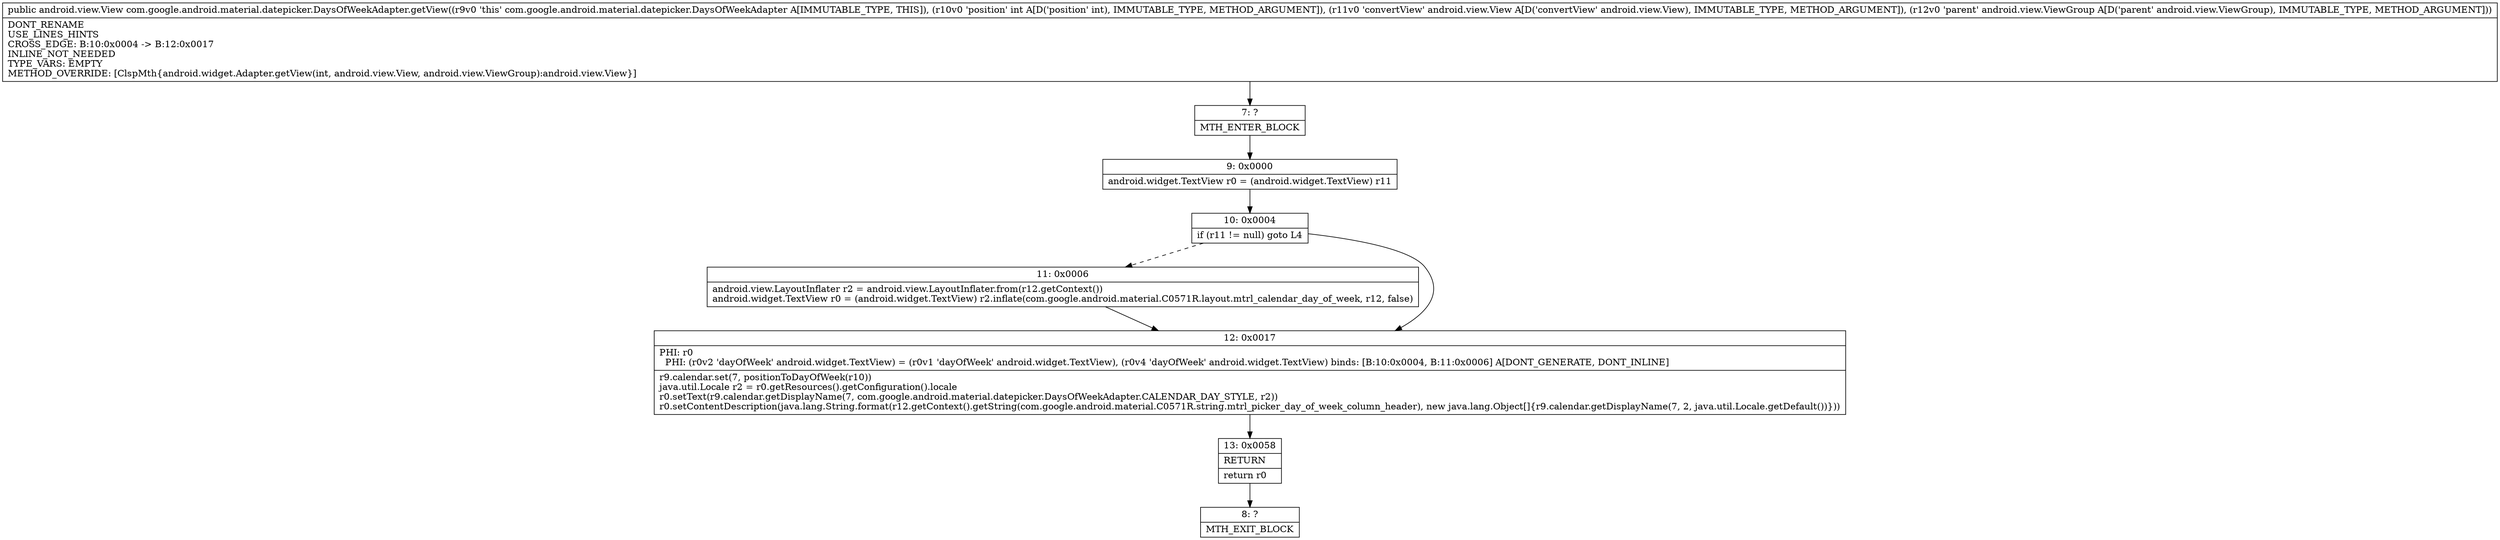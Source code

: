 digraph "CFG forcom.google.android.material.datepicker.DaysOfWeekAdapter.getView(ILandroid\/view\/View;Landroid\/view\/ViewGroup;)Landroid\/view\/View;" {
Node_7 [shape=record,label="{7\:\ ?|MTH_ENTER_BLOCK\l}"];
Node_9 [shape=record,label="{9\:\ 0x0000|android.widget.TextView r0 = (android.widget.TextView) r11\l}"];
Node_10 [shape=record,label="{10\:\ 0x0004|if (r11 != null) goto L4\l}"];
Node_11 [shape=record,label="{11\:\ 0x0006|android.view.LayoutInflater r2 = android.view.LayoutInflater.from(r12.getContext())\landroid.widget.TextView r0 = (android.widget.TextView) r2.inflate(com.google.android.material.C0571R.layout.mtrl_calendar_day_of_week, r12, false)\l}"];
Node_12 [shape=record,label="{12\:\ 0x0017|PHI: r0 \l  PHI: (r0v2 'dayOfWeek' android.widget.TextView) = (r0v1 'dayOfWeek' android.widget.TextView), (r0v4 'dayOfWeek' android.widget.TextView) binds: [B:10:0x0004, B:11:0x0006] A[DONT_GENERATE, DONT_INLINE]\l|r9.calendar.set(7, positionToDayOfWeek(r10))\ljava.util.Locale r2 = r0.getResources().getConfiguration().locale\lr0.setText(r9.calendar.getDisplayName(7, com.google.android.material.datepicker.DaysOfWeekAdapter.CALENDAR_DAY_STYLE, r2))\lr0.setContentDescription(java.lang.String.format(r12.getContext().getString(com.google.android.material.C0571R.string.mtrl_picker_day_of_week_column_header), new java.lang.Object[]\{r9.calendar.getDisplayName(7, 2, java.util.Locale.getDefault())\}))\l}"];
Node_13 [shape=record,label="{13\:\ 0x0058|RETURN\l|return r0\l}"];
Node_8 [shape=record,label="{8\:\ ?|MTH_EXIT_BLOCK\l}"];
MethodNode[shape=record,label="{public android.view.View com.google.android.material.datepicker.DaysOfWeekAdapter.getView((r9v0 'this' com.google.android.material.datepicker.DaysOfWeekAdapter A[IMMUTABLE_TYPE, THIS]), (r10v0 'position' int A[D('position' int), IMMUTABLE_TYPE, METHOD_ARGUMENT]), (r11v0 'convertView' android.view.View A[D('convertView' android.view.View), IMMUTABLE_TYPE, METHOD_ARGUMENT]), (r12v0 'parent' android.view.ViewGroup A[D('parent' android.view.ViewGroup), IMMUTABLE_TYPE, METHOD_ARGUMENT]))  | DONT_RENAME\lUSE_LINES_HINTS\lCROSS_EDGE: B:10:0x0004 \-\> B:12:0x0017\lINLINE_NOT_NEEDED\lTYPE_VARS: EMPTY\lMETHOD_OVERRIDE: [ClspMth\{android.widget.Adapter.getView(int, android.view.View, android.view.ViewGroup):android.view.View\}]\l}"];
MethodNode -> Node_7;Node_7 -> Node_9;
Node_9 -> Node_10;
Node_10 -> Node_11[style=dashed];
Node_10 -> Node_12;
Node_11 -> Node_12;
Node_12 -> Node_13;
Node_13 -> Node_8;
}

